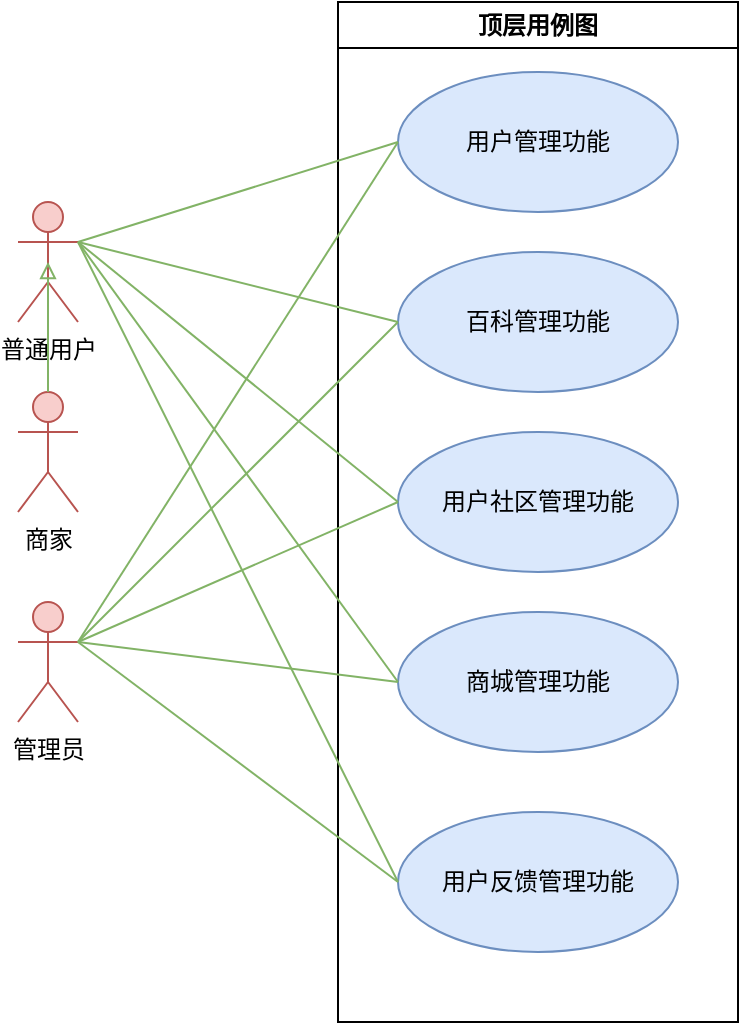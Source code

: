 <mxfile version="24.9.1">
  <diagram name="第 1 页" id="pL4dIZUGSFqgDVps-D3D">
    <mxGraphModel dx="281" dy="570" grid="1" gridSize="10" guides="1" tooltips="1" connect="1" arrows="1" fold="1" page="1" pageScale="1" pageWidth="827" pageHeight="1169" math="0" shadow="0">
      <root>
        <mxCell id="0" />
        <mxCell id="1" parent="0" />
        <mxCell id="yJJHNnQ3fH9Hbxe9fSGy-7" value="普通用户" style="shape=umlActor;verticalLabelPosition=bottom;verticalAlign=top;html=1;fillColor=#f8cecc;strokeColor=#b85450;" parent="1" vertex="1">
          <mxGeometry x="210" y="130" width="30" height="60" as="geometry" />
        </mxCell>
        <mxCell id="yJJHNnQ3fH9Hbxe9fSGy-10" value="商家" style="shape=umlActor;verticalLabelPosition=bottom;verticalAlign=top;html=1;fillColor=#f8cecc;strokeColor=#b85450;" parent="1" vertex="1">
          <mxGeometry x="210" y="225" width="30" height="60" as="geometry" />
        </mxCell>
        <mxCell id="yJJHNnQ3fH9Hbxe9fSGy-13" value="管理员" style="shape=umlActor;verticalLabelPosition=bottom;verticalAlign=top;html=1;fillColor=#f8cecc;strokeColor=#b85450;" parent="1" vertex="1">
          <mxGeometry x="210" y="330" width="30" height="60" as="geometry" />
        </mxCell>
        <mxCell id="yJJHNnQ3fH9Hbxe9fSGy-22" value="顶层用例图" style="swimlane;whiteSpace=wrap;html=1;" parent="1" vertex="1">
          <mxGeometry x="370" y="30" width="200" height="510" as="geometry">
            <mxRectangle x="70" y="460" width="140" height="30" as="alternateBounds" />
          </mxGeometry>
        </mxCell>
        <mxCell id="yJJHNnQ3fH9Hbxe9fSGy-1" value="百科管理功能" style="ellipse;whiteSpace=wrap;html=1;fillColor=#dae8fc;strokeColor=#6c8ebf;" parent="yJJHNnQ3fH9Hbxe9fSGy-22" vertex="1">
          <mxGeometry x="30" y="125" width="140" height="70" as="geometry" />
        </mxCell>
        <mxCell id="yJJHNnQ3fH9Hbxe9fSGy-2" value="用户社区管理功能" style="ellipse;whiteSpace=wrap;html=1;fillColor=#dae8fc;strokeColor=#6c8ebf;" parent="yJJHNnQ3fH9Hbxe9fSGy-22" vertex="1">
          <mxGeometry x="30" y="215" width="140" height="70" as="geometry" />
        </mxCell>
        <mxCell id="yJJHNnQ3fH9Hbxe9fSGy-3" value="用户管理功能" style="ellipse;whiteSpace=wrap;html=1;fillColor=#dae8fc;strokeColor=#6c8ebf;" parent="yJJHNnQ3fH9Hbxe9fSGy-22" vertex="1">
          <mxGeometry x="30" y="35" width="140" height="70" as="geometry" />
        </mxCell>
        <mxCell id="yJJHNnQ3fH9Hbxe9fSGy-4" value="商城管理功能" style="ellipse;whiteSpace=wrap;html=1;fillColor=#dae8fc;strokeColor=#6c8ebf;" parent="yJJHNnQ3fH9Hbxe9fSGy-22" vertex="1">
          <mxGeometry x="30" y="305" width="140" height="70" as="geometry" />
        </mxCell>
        <mxCell id="yJJHNnQ3fH9Hbxe9fSGy-5" value="用户反馈管理功能" style="ellipse;whiteSpace=wrap;html=1;fillColor=#dae8fc;strokeColor=#6c8ebf;" parent="yJJHNnQ3fH9Hbxe9fSGy-22" vertex="1">
          <mxGeometry x="30" y="405" width="140" height="70" as="geometry" />
        </mxCell>
        <mxCell id="yJJHNnQ3fH9Hbxe9fSGy-33" value="" style="endArrow=none;html=1;rounded=0;fillColor=#d5e8d4;strokeColor=#82b366;exitX=1;exitY=0.333;exitDx=0;exitDy=0;exitPerimeter=0;" parent="yJJHNnQ3fH9Hbxe9fSGy-22" source="yJJHNnQ3fH9Hbxe9fSGy-7" edge="1">
          <mxGeometry width="50" height="50" relative="1" as="geometry">
            <mxPoint x="-100" y="110" as="sourcePoint" />
            <mxPoint x="30" y="440" as="targetPoint" />
          </mxGeometry>
        </mxCell>
        <mxCell id="yJJHNnQ3fH9Hbxe9fSGy-28" value="" style="endArrow=none;html=1;rounded=0;entryX=0;entryY=0.5;entryDx=0;entryDy=0;fillColor=#d5e8d4;strokeColor=#82b366;exitX=1;exitY=0.333;exitDx=0;exitDy=0;exitPerimeter=0;" parent="1" source="yJJHNnQ3fH9Hbxe9fSGy-7" target="yJJHNnQ3fH9Hbxe9fSGy-4" edge="1">
          <mxGeometry width="50" height="50" relative="1" as="geometry">
            <mxPoint x="270" y="140" as="sourcePoint" />
            <mxPoint x="400" y="250" as="targetPoint" />
          </mxGeometry>
        </mxCell>
        <mxCell id="yJJHNnQ3fH9Hbxe9fSGy-34" value="" style="endArrow=none;html=1;rounded=0;entryX=0;entryY=0.5;entryDx=0;entryDy=0;fillColor=#d5e8d4;strokeColor=#82b366;exitX=1;exitY=0.333;exitDx=0;exitDy=0;exitPerimeter=0;" parent="1" source="yJJHNnQ3fH9Hbxe9fSGy-7" target="yJJHNnQ3fH9Hbxe9fSGy-2" edge="1">
          <mxGeometry width="50" height="50" relative="1" as="geometry">
            <mxPoint x="290" y="110" as="sourcePoint" />
            <mxPoint x="420" y="340" as="targetPoint" />
          </mxGeometry>
        </mxCell>
        <mxCell id="yJJHNnQ3fH9Hbxe9fSGy-40" value="" style="endArrow=block;endFill=0;html=1;rounded=0;fillColor=#d5e8d4;strokeColor=#82b366;exitX=0.5;exitY=0;exitDx=0;exitDy=0;exitPerimeter=0;entryX=0.5;entryY=0.5;entryDx=0;entryDy=0;entryPerimeter=0;" parent="1" source="yJJHNnQ3fH9Hbxe9fSGy-10" edge="1" target="yJJHNnQ3fH9Hbxe9fSGy-7">
          <mxGeometry width="160" relative="1" as="geometry">
            <mxPoint x="265" y="375" as="sourcePoint" />
            <mxPoint x="250" y="295" as="targetPoint" />
          </mxGeometry>
        </mxCell>
        <mxCell id="yJJHNnQ3fH9Hbxe9fSGy-42" value="" style="endArrow=none;html=1;rounded=0;fillColor=#d5e8d4;strokeColor=#82b366;exitX=0;exitY=0.5;exitDx=0;exitDy=0;entryX=1;entryY=0.333;entryDx=0;entryDy=0;entryPerimeter=0;" parent="1" source="yJJHNnQ3fH9Hbxe9fSGy-3" target="yJJHNnQ3fH9Hbxe9fSGy-7" edge="1">
          <mxGeometry width="50" height="50" relative="1" as="geometry">
            <mxPoint x="190" y="20" as="sourcePoint" />
            <mxPoint x="270" y="140" as="targetPoint" />
          </mxGeometry>
        </mxCell>
        <mxCell id="yJJHNnQ3fH9Hbxe9fSGy-43" value="" style="endArrow=none;html=1;rounded=0;fillColor=#d5e8d4;strokeColor=#82b366;exitX=0;exitY=0.5;exitDx=0;exitDy=0;entryX=1;entryY=0.333;entryDx=0;entryDy=0;entryPerimeter=0;" parent="1" source="yJJHNnQ3fH9Hbxe9fSGy-1" target="yJJHNnQ3fH9Hbxe9fSGy-7" edge="1">
          <mxGeometry width="50" height="50" relative="1" as="geometry">
            <mxPoint x="414" y="135" as="sourcePoint" />
            <mxPoint x="270" y="140" as="targetPoint" />
          </mxGeometry>
        </mxCell>
        <mxCell id="GouXCNsJdU3clO5HiM6R-1" value="" style="endArrow=none;html=1;rounded=0;fillColor=#d5e8d4;strokeColor=#82b366;entryX=1;entryY=0.333;entryDx=0;entryDy=0;entryPerimeter=0;exitX=0;exitY=0.5;exitDx=0;exitDy=0;" edge="1" parent="1" source="yJJHNnQ3fH9Hbxe9fSGy-3" target="yJJHNnQ3fH9Hbxe9fSGy-13">
          <mxGeometry width="50" height="50" relative="1" as="geometry">
            <mxPoint x="40" y="210" as="sourcePoint" />
            <mxPoint x="90" y="160" as="targetPoint" />
          </mxGeometry>
        </mxCell>
        <mxCell id="GouXCNsJdU3clO5HiM6R-3" value="" style="endArrow=none;html=1;rounded=0;fillColor=#d5e8d4;strokeColor=#82b366;entryX=1;entryY=0.333;entryDx=0;entryDy=0;entryPerimeter=0;exitX=0;exitY=0.5;exitDx=0;exitDy=0;" edge="1" parent="1" source="yJJHNnQ3fH9Hbxe9fSGy-1" target="yJJHNnQ3fH9Hbxe9fSGy-13">
          <mxGeometry width="50" height="50" relative="1" as="geometry">
            <mxPoint x="50" y="220" as="sourcePoint" />
            <mxPoint x="100" y="170" as="targetPoint" />
          </mxGeometry>
        </mxCell>
        <mxCell id="GouXCNsJdU3clO5HiM6R-4" value="" style="endArrow=none;html=1;rounded=0;fillColor=#d5e8d4;strokeColor=#82b366;entryX=1;entryY=0.333;entryDx=0;entryDy=0;entryPerimeter=0;exitX=0;exitY=0.5;exitDx=0;exitDy=0;" edge="1" parent="1" source="yJJHNnQ3fH9Hbxe9fSGy-5" target="yJJHNnQ3fH9Hbxe9fSGy-13">
          <mxGeometry width="50" height="50" relative="1" as="geometry">
            <mxPoint x="60" y="230" as="sourcePoint" />
            <mxPoint x="110" y="180" as="targetPoint" />
          </mxGeometry>
        </mxCell>
        <mxCell id="GouXCNsJdU3clO5HiM6R-5" value="" style="endArrow=none;html=1;rounded=0;fillColor=#d5e8d4;strokeColor=#82b366;entryX=1;entryY=0.333;entryDx=0;entryDy=0;entryPerimeter=0;exitX=0;exitY=0.5;exitDx=0;exitDy=0;" edge="1" parent="1" source="yJJHNnQ3fH9Hbxe9fSGy-4" target="yJJHNnQ3fH9Hbxe9fSGy-13">
          <mxGeometry width="50" height="50" relative="1" as="geometry">
            <mxPoint x="70" y="240" as="sourcePoint" />
            <mxPoint x="120" y="190" as="targetPoint" />
          </mxGeometry>
        </mxCell>
        <mxCell id="GouXCNsJdU3clO5HiM6R-6" value="" style="endArrow=none;html=1;rounded=0;fillColor=#d5e8d4;strokeColor=#82b366;entryX=1;entryY=0.333;entryDx=0;entryDy=0;entryPerimeter=0;exitX=0;exitY=0.5;exitDx=0;exitDy=0;" edge="1" parent="1" source="yJJHNnQ3fH9Hbxe9fSGy-2" target="yJJHNnQ3fH9Hbxe9fSGy-13">
          <mxGeometry width="50" height="50" relative="1" as="geometry">
            <mxPoint x="80" y="250" as="sourcePoint" />
            <mxPoint x="130" y="200" as="targetPoint" />
          </mxGeometry>
        </mxCell>
      </root>
    </mxGraphModel>
  </diagram>
</mxfile>

